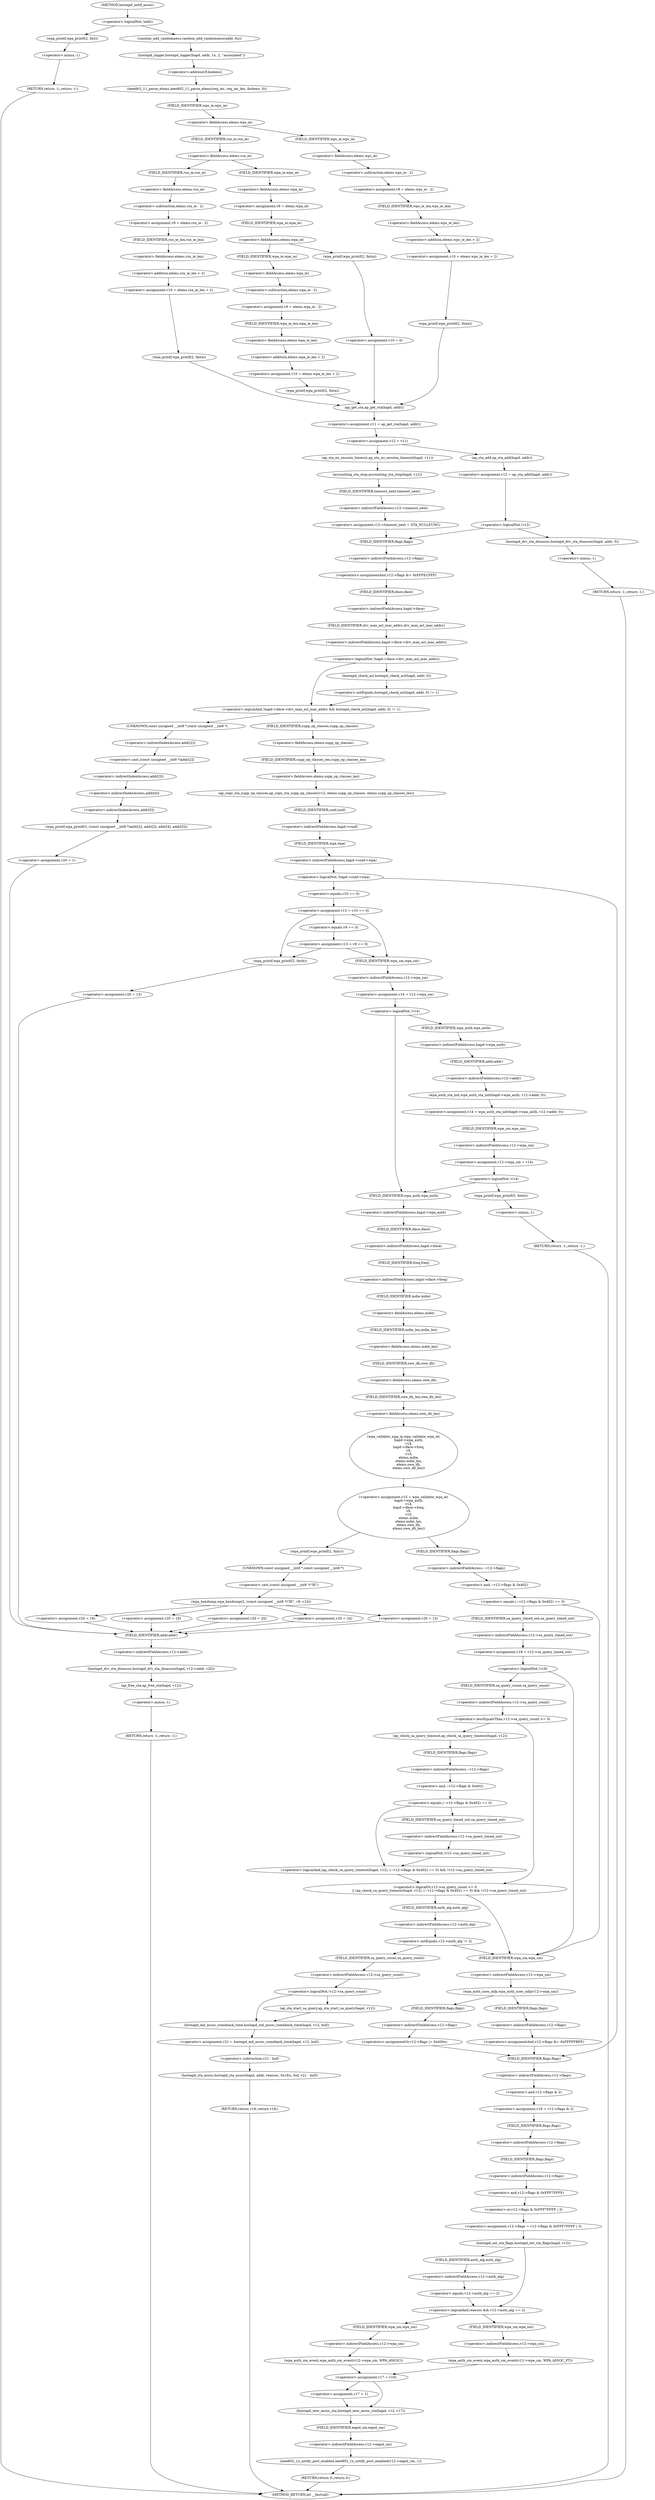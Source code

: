digraph hostapd_notif_assoc {  
"1000145" [label = "(<operator>.logicalNot,!addr)" ]
"1000148" [label = "(wpa_printf,wpa_printf(2, fmt))" ]
"1000151" [label = "(RETURN,return -1;,return -1;)" ]
"1000152" [label = "(<operator>.minus,-1)" ]
"1000154" [label = "(random_add_randomness,random_add_randomness(addr, 6u))" ]
"1000157" [label = "(hostapd_logger,hostapd_logger(hapd, addr, 1u, 2, \"associated\"))" ]
"1000163" [label = "(ieee802_11_parse_elems,ieee802_11_parse_elems(req_ies, req_ies_len, &elems, 0))" ]
"1000166" [label = "(<operator>.addressOf,&elems)" ]
"1000170" [label = "(<operator>.fieldAccess,elems.wps_ie)" ]
"1000172" [label = "(FIELD_IDENTIFIER,wps_ie,wps_ie)" ]
"1000174" [label = "(<operator>.assignment,v9 = elems.wps_ie - 2)" ]
"1000176" [label = "(<operator>.subtraction,elems.wps_ie - 2)" ]
"1000177" [label = "(<operator>.fieldAccess,elems.wps_ie)" ]
"1000179" [label = "(FIELD_IDENTIFIER,wps_ie,wps_ie)" ]
"1000181" [label = "(<operator>.assignment,v10 = elems.wps_ie_len + 2)" ]
"1000183" [label = "(<operator>.addition,elems.wps_ie_len + 2)" ]
"1000184" [label = "(<operator>.fieldAccess,elems.wps_ie_len)" ]
"1000186" [label = "(FIELD_IDENTIFIER,wps_ie_len,wps_ie_len)" ]
"1000188" [label = "(wpa_printf,wpa_printf(2, fmta))" ]
"1000193" [label = "(<operator>.fieldAccess,elems.rsn_ie)" ]
"1000195" [label = "(FIELD_IDENTIFIER,rsn_ie,rsn_ie)" ]
"1000197" [label = "(<operator>.assignment,v9 = elems.rsn_ie - 2)" ]
"1000199" [label = "(<operator>.subtraction,elems.rsn_ie - 2)" ]
"1000200" [label = "(<operator>.fieldAccess,elems.rsn_ie)" ]
"1000202" [label = "(FIELD_IDENTIFIER,rsn_ie,rsn_ie)" ]
"1000204" [label = "(<operator>.assignment,v10 = elems.rsn_ie_len + 2)" ]
"1000206" [label = "(<operator>.addition,elems.rsn_ie_len + 2)" ]
"1000207" [label = "(<operator>.fieldAccess,elems.rsn_ie_len)" ]
"1000209" [label = "(FIELD_IDENTIFIER,rsn_ie_len,rsn_ie_len)" ]
"1000211" [label = "(wpa_printf,wpa_printf(2, fmta))" ]
"1000216" [label = "(<operator>.assignment,v9 = elems.wpa_ie)" ]
"1000218" [label = "(<operator>.fieldAccess,elems.wpa_ie)" ]
"1000220" [label = "(FIELD_IDENTIFIER,wpa_ie,wpa_ie)" ]
"1000222" [label = "(<operator>.fieldAccess,elems.wpa_ie)" ]
"1000224" [label = "(FIELD_IDENTIFIER,wpa_ie,wpa_ie)" ]
"1000226" [label = "(<operator>.assignment,v9 = elems.wpa_ie - 2)" ]
"1000228" [label = "(<operator>.subtraction,elems.wpa_ie - 2)" ]
"1000229" [label = "(<operator>.fieldAccess,elems.wpa_ie)" ]
"1000231" [label = "(FIELD_IDENTIFIER,wpa_ie,wpa_ie)" ]
"1000233" [label = "(<operator>.assignment,v10 = elems.wpa_ie_len + 2)" ]
"1000235" [label = "(<operator>.addition,elems.wpa_ie_len + 2)" ]
"1000236" [label = "(<operator>.fieldAccess,elems.wpa_ie_len)" ]
"1000238" [label = "(FIELD_IDENTIFIER,wpa_ie_len,wpa_ie_len)" ]
"1000240" [label = "(wpa_printf,wpa_printf(2, fmta))" ]
"1000245" [label = "(wpa_printf,wpa_printf(2, fmta))" ]
"1000248" [label = "(<operator>.assignment,v10 = 0)" ]
"1000251" [label = "(<operator>.assignment,v11 = ap_get_sta(hapd, addr))" ]
"1000253" [label = "(ap_get_sta,ap_get_sta(hapd, addr))" ]
"1000256" [label = "(<operator>.assignment,v12 = v11)" ]
"1000262" [label = "(ap_sta_no_session_timeout,ap_sta_no_session_timeout(hapd, v11))" ]
"1000265" [label = "(accounting_sta_stop,accounting_sta_stop(hapd, v12))" ]
"1000268" [label = "(<operator>.assignment,v12->timeout_next = STA_NULLFUNC)" ]
"1000269" [label = "(<operator>.indirectFieldAccess,v12->timeout_next)" ]
"1000271" [label = "(FIELD_IDENTIFIER,timeout_next,timeout_next)" ]
"1000275" [label = "(<operator>.assignment,v12 = ap_sta_add(hapd, addr))" ]
"1000277" [label = "(ap_sta_add,ap_sta_add(hapd, addr))" ]
"1000281" [label = "(<operator>.logicalNot,!v12)" ]
"1000284" [label = "(hostapd_drv_sta_disassoc,hostapd_drv_sta_disassoc(hapd, addr, 5))" ]
"1000288" [label = "(RETURN,return -1;,return -1;)" ]
"1000289" [label = "(<operator>.minus,-1)" ]
"1000291" [label = "(<operators>.assignmentAnd,v12->flags &= 0xFFFECFFF)" ]
"1000292" [label = "(<operator>.indirectFieldAccess,v12->flags)" ]
"1000294" [label = "(FIELD_IDENTIFIER,flags,flags)" ]
"1000297" [label = "(<operator>.logicalAnd,!hapd->iface->drv_max_acl_mac_addrs && hostapd_check_acl(hapd, addr, 0) != 1)" ]
"1000298" [label = "(<operator>.logicalNot,!hapd->iface->drv_max_acl_mac_addrs)" ]
"1000299" [label = "(<operator>.indirectFieldAccess,hapd->iface->drv_max_acl_mac_addrs)" ]
"1000300" [label = "(<operator>.indirectFieldAccess,hapd->iface)" ]
"1000302" [label = "(FIELD_IDENTIFIER,iface,iface)" ]
"1000303" [label = "(FIELD_IDENTIFIER,drv_max_acl_mac_addrs,drv_max_acl_mac_addrs)" ]
"1000304" [label = "(<operator>.notEquals,hostapd_check_acl(hapd, addr, 0) != 1)" ]
"1000305" [label = "(hostapd_check_acl,hostapd_check_acl(hapd, addr, 0))" ]
"1000311" [label = "(wpa_printf,wpa_printf(3, (const unsigned __int8 *)addr[2], addr[3], addr[4], addr[5]))" ]
"1000313" [label = "(<operator>.cast,(const unsigned __int8 *)addr[2])" ]
"1000314" [label = "(UNKNOWN,const unsigned __int8 *,const unsigned __int8 *)" ]
"1000315" [label = "(<operator>.indirectIndexAccess,addr[2])" ]
"1000318" [label = "(<operator>.indirectIndexAccess,addr[3])" ]
"1000321" [label = "(<operator>.indirectIndexAccess,addr[4])" ]
"1000324" [label = "(<operator>.indirectIndexAccess,addr[5])" ]
"1000327" [label = "(<operator>.assignment,v20 = 1)" ]
"1000331" [label = "(hostapd_drv_sta_disassoc,hostapd_drv_sta_disassoc(hapd, v12->addr, v20))" ]
"1000333" [label = "(<operator>.indirectFieldAccess,v12->addr)" ]
"1000335" [label = "(FIELD_IDENTIFIER,addr,addr)" ]
"1000337" [label = "(ap_free_sta,ap_free_sta(hapd, v12))" ]
"1000340" [label = "(RETURN,return -1;,return -1;)" ]
"1000341" [label = "(<operator>.minus,-1)" ]
"1000343" [label = "(ap_copy_sta_supp_op_classes,ap_copy_sta_supp_op_classes(v12, elems.supp_op_classes, elems.supp_op_classes_len))" ]
"1000345" [label = "(<operator>.fieldAccess,elems.supp_op_classes)" ]
"1000347" [label = "(FIELD_IDENTIFIER,supp_op_classes,supp_op_classes)" ]
"1000348" [label = "(<operator>.fieldAccess,elems.supp_op_classes_len)" ]
"1000350" [label = "(FIELD_IDENTIFIER,supp_op_classes_len,supp_op_classes_len)" ]
"1000352" [label = "(<operator>.logicalNot,!hapd->conf->wpa)" ]
"1000353" [label = "(<operator>.indirectFieldAccess,hapd->conf->wpa)" ]
"1000354" [label = "(<operator>.indirectFieldAccess,hapd->conf)" ]
"1000356" [label = "(FIELD_IDENTIFIER,conf,conf)" ]
"1000357" [label = "(FIELD_IDENTIFIER,wpa,wpa)" ]
"1000359" [label = "(<operator>.assignment,v13 = v10 == 0)" ]
"1000361" [label = "(<operator>.equals,v10 == 0)" ]
"1000366" [label = "(<operator>.assignment,v13 = v9 == 0)" ]
"1000368" [label = "(<operator>.equals,v9 == 0)" ]
"1000374" [label = "(wpa_printf,wpa_printf(2, fmtb))" ]
"1000377" [label = "(<operator>.assignment,v20 = 13)" ]
"1000381" [label = "(<operator>.assignment,v14 = v12->wpa_sm)" ]
"1000383" [label = "(<operator>.indirectFieldAccess,v12->wpa_sm)" ]
"1000385" [label = "(FIELD_IDENTIFIER,wpa_sm,wpa_sm)" ]
"1000387" [label = "(<operator>.logicalNot,!v14)" ]
"1000390" [label = "(<operator>.assignment,v14 = wpa_auth_sta_init(hapd->wpa_auth, v12->addr, 0))" ]
"1000392" [label = "(wpa_auth_sta_init,wpa_auth_sta_init(hapd->wpa_auth, v12->addr, 0))" ]
"1000393" [label = "(<operator>.indirectFieldAccess,hapd->wpa_auth)" ]
"1000395" [label = "(FIELD_IDENTIFIER,wpa_auth,wpa_auth)" ]
"1000396" [label = "(<operator>.indirectFieldAccess,v12->addr)" ]
"1000398" [label = "(FIELD_IDENTIFIER,addr,addr)" ]
"1000400" [label = "(<operator>.assignment,v12->wpa_sm = v14)" ]
"1000401" [label = "(<operator>.indirectFieldAccess,v12->wpa_sm)" ]
"1000403" [label = "(FIELD_IDENTIFIER,wpa_sm,wpa_sm)" ]
"1000406" [label = "(<operator>.logicalNot,!v14)" ]
"1000409" [label = "(wpa_printf,wpa_printf(5, fmtb))" ]
"1000412" [label = "(RETURN,return -1;,return -1;)" ]
"1000413" [label = "(<operator>.minus,-1)" ]
"1000415" [label = "(<operator>.assignment,v15 = wpa_validate_wpa_ie(\n          hapd->wpa_auth,\n          v14,\n          hapd->iface->freq,\n          v9,\n          v10,\n          elems.mdie,\n          elems.mdie_len,\n          elems.owe_dh,\n          elems.owe_dh_len))" ]
"1000417" [label = "(wpa_validate_wpa_ie,wpa_validate_wpa_ie(\n          hapd->wpa_auth,\n          v14,\n          hapd->iface->freq,\n          v9,\n          v10,\n          elems.mdie,\n          elems.mdie_len,\n          elems.owe_dh,\n          elems.owe_dh_len))" ]
"1000418" [label = "(<operator>.indirectFieldAccess,hapd->wpa_auth)" ]
"1000420" [label = "(FIELD_IDENTIFIER,wpa_auth,wpa_auth)" ]
"1000422" [label = "(<operator>.indirectFieldAccess,hapd->iface->freq)" ]
"1000423" [label = "(<operator>.indirectFieldAccess,hapd->iface)" ]
"1000425" [label = "(FIELD_IDENTIFIER,iface,iface)" ]
"1000426" [label = "(FIELD_IDENTIFIER,freq,freq)" ]
"1000429" [label = "(<operator>.fieldAccess,elems.mdie)" ]
"1000431" [label = "(FIELD_IDENTIFIER,mdie,mdie)" ]
"1000432" [label = "(<operator>.fieldAccess,elems.mdie_len)" ]
"1000434" [label = "(FIELD_IDENTIFIER,mdie_len,mdie_len)" ]
"1000435" [label = "(<operator>.fieldAccess,elems.owe_dh)" ]
"1000437" [label = "(FIELD_IDENTIFIER,owe_dh,owe_dh)" ]
"1000438" [label = "(<operator>.fieldAccess,elems.owe_dh_len)" ]
"1000440" [label = "(FIELD_IDENTIFIER,owe_dh_len,owe_dh_len)" ]
"1000444" [label = "(wpa_printf,wpa_printf(2, fmtc))" ]
"1000447" [label = "(wpa_hexdump,wpa_hexdump(2, (const unsigned __int8 *)\"IE\", v9, v10))" ]
"1000449" [label = "(<operator>.cast,(const unsigned __int8 *)\"IE\")" ]
"1000450" [label = "(UNKNOWN,const unsigned __int8 *,const unsigned __int8 *)" ]
"1000458" [label = "(<operator>.assignment,v20 = 18)" ]
"1000463" [label = "(<operator>.assignment,v20 = 19)" ]
"1000468" [label = "(<operator>.assignment,v20 = 20)" ]
"1000473" [label = "(<operator>.assignment,v20 = 24)" ]
"1000478" [label = "(<operator>.assignment,v20 = 13)" ]
"1000484" [label = "(<operator>.equals,(~v12->flags & 0x402) == 0)" ]
"1000485" [label = "(<operator>.and,~v12->flags & 0x402)" ]
"1000486" [label = "(<operator>.indirectFieldAccess,~v12->flags)" ]
"1000488" [label = "(FIELD_IDENTIFIER,flags,flags)" ]
"1000492" [label = "(<operator>.assignment,v18 = v12->sa_query_timed_out)" ]
"1000494" [label = "(<operator>.indirectFieldAccess,v12->sa_query_timed_out)" ]
"1000496" [label = "(FIELD_IDENTIFIER,sa_query_timed_out,sa_query_timed_out)" ]
"1000498" [label = "(<operator>.logicalNot,!v18)" ]
"1000502" [label = "(<operator>.logicalOr,v12->sa_query_count <= 0\n        || (ap_check_sa_query_timeout(hapd, v12), (~v12->flags & 0x402) == 0) && !v12->sa_query_timed_out)" ]
"1000503" [label = "(<operator>.lessEqualsThan,v12->sa_query_count <= 0)" ]
"1000504" [label = "(<operator>.indirectFieldAccess,v12->sa_query_count)" ]
"1000506" [label = "(FIELD_IDENTIFIER,sa_query_count,sa_query_count)" ]
"1000508" [label = "(<operator>.logicalAnd,(ap_check_sa_query_timeout(hapd, v12), (~v12->flags & 0x402) == 0) && !v12->sa_query_timed_out)" ]
"1000510" [label = "(ap_check_sa_query_timeout,ap_check_sa_query_timeout(hapd, v12))" ]
"1000513" [label = "(<operator>.equals,(~v12->flags & 0x402) == 0)" ]
"1000514" [label = "(<operator>.and,~v12->flags & 0x402)" ]
"1000515" [label = "(<operator>.indirectFieldAccess,~v12->flags)" ]
"1000517" [label = "(FIELD_IDENTIFIER,flags,flags)" ]
"1000520" [label = "(<operator>.logicalNot,!v12->sa_query_timed_out)" ]
"1000521" [label = "(<operator>.indirectFieldAccess,v12->sa_query_timed_out)" ]
"1000523" [label = "(FIELD_IDENTIFIER,sa_query_timed_out,sa_query_timed_out)" ]
"1000526" [label = "(<operator>.notEquals,v12->auth_alg != 2)" ]
"1000527" [label = "(<operator>.indirectFieldAccess,v12->auth_alg)" ]
"1000529" [label = "(FIELD_IDENTIFIER,auth_alg,auth_alg)" ]
"1000533" [label = "(<operator>.logicalNot,!v12->sa_query_count)" ]
"1000534" [label = "(<operator>.indirectFieldAccess,v12->sa_query_count)" ]
"1000536" [label = "(FIELD_IDENTIFIER,sa_query_count,sa_query_count)" ]
"1000537" [label = "(ap_sta_start_sa_query,ap_sta_start_sa_query(hapd, v12))" ]
"1000540" [label = "(<operator>.assignment,v21 = hostapd_eid_assoc_comeback_time(hapd, v12, buf))" ]
"1000542" [label = "(hostapd_eid_assoc_comeback_time,hostapd_eid_assoc_comeback_time(hapd, v12, buf))" ]
"1000546" [label = "(hostapd_sta_assoc,hostapd_sta_assoc(hapd, addr, reassoc, 0x1Eu, buf, v21 - buf))" ]
"1000552" [label = "(<operator>.subtraction,v21 - buf)" ]
"1000555" [label = "(RETURN,return v18;,return v18;)" ]
"1000558" [label = "(wpa_auth_uses_mfp,wpa_auth_uses_mfp(v12->wpa_sm))" ]
"1000559" [label = "(<operator>.indirectFieldAccess,v12->wpa_sm)" ]
"1000561" [label = "(FIELD_IDENTIFIER,wpa_sm,wpa_sm)" ]
"1000562" [label = "(<operators>.assignmentOr,v12->flags |= 0x400u)" ]
"1000563" [label = "(<operator>.indirectFieldAccess,v12->flags)" ]
"1000565" [label = "(FIELD_IDENTIFIER,flags,flags)" ]
"1000568" [label = "(<operators>.assignmentAnd,v12->flags &= 0xFFFFFBFF)" ]
"1000569" [label = "(<operator>.indirectFieldAccess,v12->flags)" ]
"1000571" [label = "(FIELD_IDENTIFIER,flags,flags)" ]
"1000574" [label = "(<operator>.assignment,v16 = v12->flags & 2)" ]
"1000576" [label = "(<operator>.and,v12->flags & 2)" ]
"1000577" [label = "(<operator>.indirectFieldAccess,v12->flags)" ]
"1000579" [label = "(FIELD_IDENTIFIER,flags,flags)" ]
"1000581" [label = "(<operator>.assignment,v12->flags = v12->flags & 0xFFF7FFFF | 3)" ]
"1000582" [label = "(<operator>.indirectFieldAccess,v12->flags)" ]
"1000584" [label = "(FIELD_IDENTIFIER,flags,flags)" ]
"1000585" [label = "(<operator>.or,v12->flags & 0xFFF7FFFF | 3)" ]
"1000586" [label = "(<operator>.and,v12->flags & 0xFFF7FFFF)" ]
"1000587" [label = "(<operator>.indirectFieldAccess,v12->flags)" ]
"1000589" [label = "(FIELD_IDENTIFIER,flags,flags)" ]
"1000592" [label = "(hostapd_set_sta_flags,hostapd_set_sta_flags(hapd, v12))" ]
"1000596" [label = "(<operator>.logicalAnd,reassoc && v12->auth_alg == 2)" ]
"1000598" [label = "(<operator>.equals,v12->auth_alg == 2)" ]
"1000599" [label = "(<operator>.indirectFieldAccess,v12->auth_alg)" ]
"1000601" [label = "(FIELD_IDENTIFIER,auth_alg,auth_alg)" ]
"1000603" [label = "(wpa_auth_sm_event,wpa_auth_sm_event(v12->wpa_sm, WPA_ASSOC_FT))" ]
"1000604" [label = "(<operator>.indirectFieldAccess,v12->wpa_sm)" ]
"1000606" [label = "(FIELD_IDENTIFIER,wpa_sm,wpa_sm)" ]
"1000609" [label = "(wpa_auth_sm_event,wpa_auth_sm_event(v12->wpa_sm, WPA_ASSOC))" ]
"1000610" [label = "(<operator>.indirectFieldAccess,v12->wpa_sm)" ]
"1000612" [label = "(FIELD_IDENTIFIER,wpa_sm,wpa_sm)" ]
"1000614" [label = "(<operator>.assignment,v17 = v16)" ]
"1000619" [label = "(<operator>.assignment,v17 = 1)" ]
"1000622" [label = "(hostapd_new_assoc_sta,hostapd_new_assoc_sta(hapd, v12, v17))" ]
"1000626" [label = "(ieee802_1x_notify_port_enabled,ieee802_1x_notify_port_enabled(v12->eapol_sm, 1))" ]
"1000627" [label = "(<operator>.indirectFieldAccess,v12->eapol_sm)" ]
"1000629" [label = "(FIELD_IDENTIFIER,eapol_sm,eapol_sm)" ]
"1000631" [label = "(RETURN,return 0;,return 0;)" ]
"1000119" [label = "(METHOD,hostapd_notif_assoc)" ]
"1000633" [label = "(METHOD_RETURN,int __fastcall)" ]
  "1000145" -> "1000148" 
  "1000145" -> "1000154" 
  "1000148" -> "1000152" 
  "1000151" -> "1000633" 
  "1000152" -> "1000151" 
  "1000154" -> "1000157" 
  "1000157" -> "1000166" 
  "1000163" -> "1000172" 
  "1000166" -> "1000163" 
  "1000170" -> "1000179" 
  "1000170" -> "1000195" 
  "1000172" -> "1000170" 
  "1000174" -> "1000186" 
  "1000176" -> "1000174" 
  "1000177" -> "1000176" 
  "1000179" -> "1000177" 
  "1000181" -> "1000188" 
  "1000183" -> "1000181" 
  "1000184" -> "1000183" 
  "1000186" -> "1000184" 
  "1000188" -> "1000253" 
  "1000193" -> "1000202" 
  "1000193" -> "1000220" 
  "1000195" -> "1000193" 
  "1000197" -> "1000209" 
  "1000199" -> "1000197" 
  "1000200" -> "1000199" 
  "1000202" -> "1000200" 
  "1000204" -> "1000211" 
  "1000206" -> "1000204" 
  "1000207" -> "1000206" 
  "1000209" -> "1000207" 
  "1000211" -> "1000253" 
  "1000216" -> "1000224" 
  "1000218" -> "1000216" 
  "1000220" -> "1000218" 
  "1000222" -> "1000231" 
  "1000222" -> "1000245" 
  "1000224" -> "1000222" 
  "1000226" -> "1000238" 
  "1000228" -> "1000226" 
  "1000229" -> "1000228" 
  "1000231" -> "1000229" 
  "1000233" -> "1000240" 
  "1000235" -> "1000233" 
  "1000236" -> "1000235" 
  "1000238" -> "1000236" 
  "1000240" -> "1000253" 
  "1000245" -> "1000248" 
  "1000248" -> "1000253" 
  "1000251" -> "1000256" 
  "1000253" -> "1000251" 
  "1000256" -> "1000262" 
  "1000256" -> "1000277" 
  "1000262" -> "1000265" 
  "1000265" -> "1000271" 
  "1000268" -> "1000294" 
  "1000269" -> "1000268" 
  "1000271" -> "1000269" 
  "1000275" -> "1000281" 
  "1000277" -> "1000275" 
  "1000281" -> "1000284" 
  "1000281" -> "1000294" 
  "1000284" -> "1000289" 
  "1000288" -> "1000633" 
  "1000289" -> "1000288" 
  "1000291" -> "1000302" 
  "1000292" -> "1000291" 
  "1000294" -> "1000292" 
  "1000297" -> "1000314" 
  "1000297" -> "1000347" 
  "1000298" -> "1000297" 
  "1000298" -> "1000305" 
  "1000299" -> "1000298" 
  "1000300" -> "1000303" 
  "1000302" -> "1000300" 
  "1000303" -> "1000299" 
  "1000304" -> "1000297" 
  "1000305" -> "1000304" 
  "1000311" -> "1000327" 
  "1000313" -> "1000318" 
  "1000314" -> "1000315" 
  "1000315" -> "1000313" 
  "1000318" -> "1000321" 
  "1000321" -> "1000324" 
  "1000324" -> "1000311" 
  "1000327" -> "1000335" 
  "1000331" -> "1000337" 
  "1000333" -> "1000331" 
  "1000335" -> "1000333" 
  "1000337" -> "1000341" 
  "1000340" -> "1000633" 
  "1000341" -> "1000340" 
  "1000343" -> "1000356" 
  "1000345" -> "1000350" 
  "1000347" -> "1000345" 
  "1000348" -> "1000343" 
  "1000350" -> "1000348" 
  "1000352" -> "1000579" 
  "1000352" -> "1000361" 
  "1000353" -> "1000352" 
  "1000354" -> "1000357" 
  "1000356" -> "1000354" 
  "1000357" -> "1000353" 
  "1000359" -> "1000368" 
  "1000359" -> "1000374" 
  "1000359" -> "1000385" 
  "1000361" -> "1000359" 
  "1000366" -> "1000374" 
  "1000366" -> "1000385" 
  "1000368" -> "1000366" 
  "1000374" -> "1000377" 
  "1000377" -> "1000335" 
  "1000381" -> "1000387" 
  "1000383" -> "1000381" 
  "1000385" -> "1000383" 
  "1000387" -> "1000395" 
  "1000387" -> "1000420" 
  "1000390" -> "1000403" 
  "1000392" -> "1000390" 
  "1000393" -> "1000398" 
  "1000395" -> "1000393" 
  "1000396" -> "1000392" 
  "1000398" -> "1000396" 
  "1000400" -> "1000406" 
  "1000401" -> "1000400" 
  "1000403" -> "1000401" 
  "1000406" -> "1000409" 
  "1000406" -> "1000420" 
  "1000409" -> "1000413" 
  "1000412" -> "1000633" 
  "1000413" -> "1000412" 
  "1000415" -> "1000444" 
  "1000415" -> "1000488" 
  "1000417" -> "1000415" 
  "1000418" -> "1000425" 
  "1000420" -> "1000418" 
  "1000422" -> "1000431" 
  "1000423" -> "1000426" 
  "1000425" -> "1000423" 
  "1000426" -> "1000422" 
  "1000429" -> "1000434" 
  "1000431" -> "1000429" 
  "1000432" -> "1000437" 
  "1000434" -> "1000432" 
  "1000435" -> "1000440" 
  "1000437" -> "1000435" 
  "1000438" -> "1000417" 
  "1000440" -> "1000438" 
  "1000444" -> "1000450" 
  "1000447" -> "1000458" 
  "1000447" -> "1000463" 
  "1000447" -> "1000468" 
  "1000447" -> "1000473" 
  "1000447" -> "1000478" 
  "1000449" -> "1000447" 
  "1000450" -> "1000449" 
  "1000458" -> "1000335" 
  "1000463" -> "1000335" 
  "1000468" -> "1000335" 
  "1000473" -> "1000335" 
  "1000478" -> "1000335" 
  "1000484" -> "1000496" 
  "1000484" -> "1000561" 
  "1000485" -> "1000484" 
  "1000486" -> "1000485" 
  "1000488" -> "1000486" 
  "1000492" -> "1000498" 
  "1000494" -> "1000492" 
  "1000496" -> "1000494" 
  "1000498" -> "1000506" 
  "1000498" -> "1000561" 
  "1000502" -> "1000529" 
  "1000502" -> "1000561" 
  "1000503" -> "1000502" 
  "1000503" -> "1000510" 
  "1000504" -> "1000503" 
  "1000506" -> "1000504" 
  "1000508" -> "1000502" 
  "1000510" -> "1000517" 
  "1000513" -> "1000508" 
  "1000513" -> "1000523" 
  "1000514" -> "1000513" 
  "1000515" -> "1000514" 
  "1000517" -> "1000515" 
  "1000520" -> "1000508" 
  "1000521" -> "1000520" 
  "1000523" -> "1000521" 
  "1000526" -> "1000536" 
  "1000526" -> "1000561" 
  "1000527" -> "1000526" 
  "1000529" -> "1000527" 
  "1000533" -> "1000537" 
  "1000533" -> "1000542" 
  "1000534" -> "1000533" 
  "1000536" -> "1000534" 
  "1000537" -> "1000542" 
  "1000540" -> "1000552" 
  "1000542" -> "1000540" 
  "1000546" -> "1000555" 
  "1000552" -> "1000546" 
  "1000555" -> "1000633" 
  "1000558" -> "1000565" 
  "1000558" -> "1000571" 
  "1000559" -> "1000558" 
  "1000561" -> "1000559" 
  "1000562" -> "1000579" 
  "1000563" -> "1000562" 
  "1000565" -> "1000563" 
  "1000568" -> "1000579" 
  "1000569" -> "1000568" 
  "1000571" -> "1000569" 
  "1000574" -> "1000584" 
  "1000576" -> "1000574" 
  "1000577" -> "1000576" 
  "1000579" -> "1000577" 
  "1000581" -> "1000592" 
  "1000582" -> "1000589" 
  "1000584" -> "1000582" 
  "1000585" -> "1000581" 
  "1000586" -> "1000585" 
  "1000587" -> "1000586" 
  "1000589" -> "1000587" 
  "1000592" -> "1000596" 
  "1000592" -> "1000601" 
  "1000596" -> "1000606" 
  "1000596" -> "1000612" 
  "1000598" -> "1000596" 
  "1000599" -> "1000598" 
  "1000601" -> "1000599" 
  "1000603" -> "1000614" 
  "1000604" -> "1000603" 
  "1000606" -> "1000604" 
  "1000609" -> "1000614" 
  "1000610" -> "1000609" 
  "1000612" -> "1000610" 
  "1000614" -> "1000619" 
  "1000614" -> "1000622" 
  "1000619" -> "1000622" 
  "1000622" -> "1000629" 
  "1000626" -> "1000631" 
  "1000627" -> "1000626" 
  "1000629" -> "1000627" 
  "1000631" -> "1000633" 
  "1000119" -> "1000145" 
}
